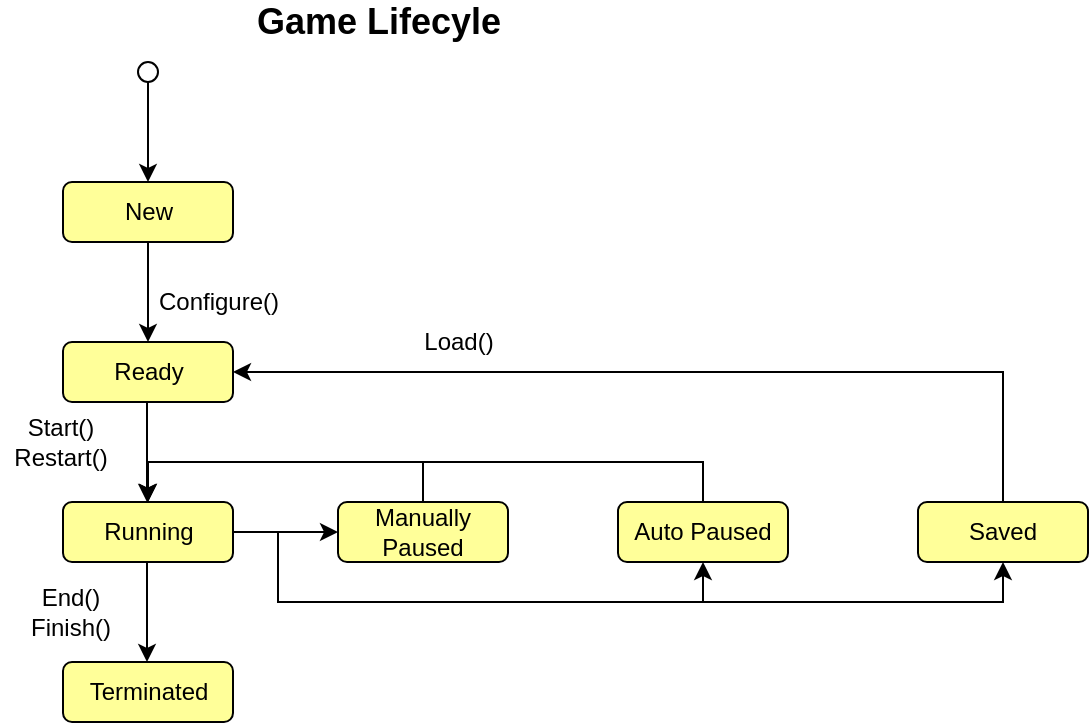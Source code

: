 <mxfile version="14.4.2" type="device" pages="3"><diagram id="in6UyTpzvpCIbhEcW-yb" name="Game Lifecycle"><mxGraphModel dx="1278" dy="548" grid="1" gridSize="10" guides="1" tooltips="1" connect="1" arrows="1" fold="1" page="1" pageScale="1" pageWidth="850" pageHeight="1100" math="0" shadow="0"><root><mxCell id="0"/><mxCell id="1" parent="0"/><mxCell id="gosAM4IeUSG_hsU4AyPD-1" value="" style="ellipse;whiteSpace=wrap;html=1;aspect=fixed;" parent="1" vertex="1"><mxGeometry x="200" y="40" width="10" height="10" as="geometry"/></mxCell><mxCell id="D3ei4-E-MShhfSwnX7St-2" value="Ready" style="rounded=1;whiteSpace=wrap;html=1;fillColor=#FFFF99;" parent="1" vertex="1"><mxGeometry x="162.5" y="180" width="85" height="30" as="geometry"/></mxCell><mxCell id="D3ei4-E-MShhfSwnX7St-3" value="" style="endArrow=classic;html=1;entryX=0.5;entryY=0;entryDx=0;entryDy=0;" parent="1" target="D3ei4-E-MShhfSwnX7St-4" edge="1"><mxGeometry width="50" height="50" relative="1" as="geometry"><mxPoint x="205" y="50" as="sourcePoint"/><mxPoint x="205" y="150" as="targetPoint"/></mxGeometry></mxCell><mxCell id="D3ei4-E-MShhfSwnX7St-4" value="New" style="rounded=1;whiteSpace=wrap;html=1;fillColor=#FFFF99;" parent="1" vertex="1"><mxGeometry x="162.5" y="100" width="85" height="30" as="geometry"/></mxCell><mxCell id="D3ei4-E-MShhfSwnX7St-6" value="" style="endArrow=classic;html=1;entryX=0.5;entryY=0;entryDx=0;entryDy=0;exitX=0.5;exitY=1;exitDx=0;exitDy=0;" parent="1" source="D3ei4-E-MShhfSwnX7St-4" target="D3ei4-E-MShhfSwnX7St-2" edge="1"><mxGeometry width="50" height="50" relative="1" as="geometry"><mxPoint x="215" y="60" as="sourcePoint"/><mxPoint x="215" y="110" as="targetPoint"/></mxGeometry></mxCell><mxCell id="D3ei4-E-MShhfSwnX7St-15" style="edgeStyle=orthogonalEdgeStyle;rounded=0;orthogonalLoop=1;jettySize=auto;html=1;exitX=1;exitY=0.5;exitDx=0;exitDy=0;entryX=0;entryY=0.5;entryDx=0;entryDy=0;" parent="1" source="D3ei4-E-MShhfSwnX7St-7" target="D3ei4-E-MShhfSwnX7St-11" edge="1"><mxGeometry relative="1" as="geometry"/></mxCell><mxCell id="D3ei4-E-MShhfSwnX7St-16" style="edgeStyle=orthogonalEdgeStyle;rounded=0;orthogonalLoop=1;jettySize=auto;html=1;exitX=1;exitY=0.5;exitDx=0;exitDy=0;entryX=0.5;entryY=1;entryDx=0;entryDy=0;" parent="1" source="D3ei4-E-MShhfSwnX7St-7" target="D3ei4-E-MShhfSwnX7St-13" edge="1"><mxGeometry relative="1" as="geometry"><Array as="points"><mxPoint x="270" y="275"/><mxPoint x="270" y="310"/><mxPoint x="483" y="310"/></Array></mxGeometry></mxCell><mxCell id="D3ei4-E-MShhfSwnX7St-17" style="edgeStyle=orthogonalEdgeStyle;rounded=0;orthogonalLoop=1;jettySize=auto;html=1;exitX=1;exitY=0.5;exitDx=0;exitDy=0;entryX=0.5;entryY=1;entryDx=0;entryDy=0;" parent="1" source="D3ei4-E-MShhfSwnX7St-7" target="D3ei4-E-MShhfSwnX7St-14" edge="1"><mxGeometry relative="1" as="geometry"><Array as="points"><mxPoint x="270" y="275"/><mxPoint x="270" y="310"/><mxPoint x="633" y="310"/></Array></mxGeometry></mxCell><mxCell id="D3ei4-E-MShhfSwnX7St-7" value="Running" style="rounded=1;whiteSpace=wrap;html=1;fillColor=#FFFF99;" parent="1" vertex="1"><mxGeometry x="162.5" y="260" width="85" height="30" as="geometry"/></mxCell><mxCell id="D3ei4-E-MShhfSwnX7St-8" value="Terminated" style="rounded=1;whiteSpace=wrap;html=1;fillColor=#FFFF99;" parent="1" vertex="1"><mxGeometry x="162.5" y="340" width="85" height="30" as="geometry"/></mxCell><mxCell id="D3ei4-E-MShhfSwnX7St-9" value="" style="endArrow=classic;html=1;entryX=0.5;entryY=0;entryDx=0;entryDy=0;exitX=0.5;exitY=1;exitDx=0;exitDy=0;" parent="1" edge="1"><mxGeometry width="50" height="50" relative="1" as="geometry"><mxPoint x="204.5" y="210" as="sourcePoint"/><mxPoint x="204.5" y="260" as="targetPoint"/></mxGeometry></mxCell><mxCell id="D3ei4-E-MShhfSwnX7St-10" value="" style="endArrow=classic;html=1;entryX=0.5;entryY=0;entryDx=0;entryDy=0;exitX=0.5;exitY=1;exitDx=0;exitDy=0;" parent="1" edge="1"><mxGeometry width="50" height="50" relative="1" as="geometry"><mxPoint x="204.5" y="290" as="sourcePoint"/><mxPoint x="204.5" y="340" as="targetPoint"/></mxGeometry></mxCell><mxCell id="D3ei4-E-MShhfSwnX7St-19" style="edgeStyle=orthogonalEdgeStyle;rounded=0;orthogonalLoop=1;jettySize=auto;html=1;exitX=0.5;exitY=0;exitDx=0;exitDy=0;entryX=0.5;entryY=0;entryDx=0;entryDy=0;" parent="1" source="D3ei4-E-MShhfSwnX7St-11" target="D3ei4-E-MShhfSwnX7St-7" edge="1"><mxGeometry relative="1" as="geometry"><Array as="points"><mxPoint x="343" y="240"/><mxPoint x="205" y="240"/></Array></mxGeometry></mxCell><mxCell id="D3ei4-E-MShhfSwnX7St-11" value="Manually Paused" style="rounded=1;whiteSpace=wrap;html=1;fillColor=#FFFF99;" parent="1" vertex="1"><mxGeometry x="300" y="260" width="85" height="30" as="geometry"/></mxCell><mxCell id="D3ei4-E-MShhfSwnX7St-21" style="edgeStyle=orthogonalEdgeStyle;rounded=0;orthogonalLoop=1;jettySize=auto;html=1;exitX=0.5;exitY=0;exitDx=0;exitDy=0;" parent="1" source="D3ei4-E-MShhfSwnX7St-13" target="D3ei4-E-MShhfSwnX7St-7" edge="1"><mxGeometry relative="1" as="geometry"><mxPoint x="240" y="260" as="targetPoint"/><Array as="points"><mxPoint x="483" y="240"/><mxPoint x="205" y="240"/></Array></mxGeometry></mxCell><mxCell id="D3ei4-E-MShhfSwnX7St-13" value="Auto Paused" style="rounded=1;whiteSpace=wrap;html=1;fillColor=#FFFF99;" parent="1" vertex="1"><mxGeometry x="440" y="260" width="85" height="30" as="geometry"/></mxCell><mxCell id="D3ei4-E-MShhfSwnX7St-14" value="Saved" style="rounded=1;whiteSpace=wrap;html=1;fillColor=#FFFF99;" parent="1" vertex="1"><mxGeometry x="590" y="260" width="85" height="30" as="geometry"/></mxCell><mxCell id="D3ei4-E-MShhfSwnX7St-22" style="edgeStyle=orthogonalEdgeStyle;rounded=0;orthogonalLoop=1;jettySize=auto;html=1;exitX=0.5;exitY=0;exitDx=0;exitDy=0;entryX=1;entryY=0.5;entryDx=0;entryDy=0;" parent="1" source="D3ei4-E-MShhfSwnX7St-14" target="D3ei4-E-MShhfSwnX7St-2" edge="1"><mxGeometry relative="1" as="geometry"><mxPoint x="270" y="180" as="targetPoint"/><mxPoint x="492.5" y="270" as="sourcePoint"/><Array as="points"><mxPoint x="633" y="195"/></Array></mxGeometry></mxCell><mxCell id="D3ei4-E-MShhfSwnX7St-23" value="Configure()" style="text;html=1;resizable=0;autosize=1;align=center;verticalAlign=middle;points=[];fillColor=none;strokeColor=none;rounded=0;" parent="1" vertex="1"><mxGeometry x="200" y="150" width="80" height="20" as="geometry"/></mxCell><mxCell id="D3ei4-E-MShhfSwnX7St-24" value="Start()&lt;br&gt;Restart()" style="text;html=1;resizable=0;autosize=1;align=center;verticalAlign=middle;points=[];fillColor=none;strokeColor=none;rounded=0;" parent="1" vertex="1"><mxGeometry x="131" y="215" width="60" height="30" as="geometry"/></mxCell><mxCell id="D3ei4-E-MShhfSwnX7St-26" value="End()&lt;br&gt;Finish()" style="text;html=1;resizable=0;autosize=1;align=center;verticalAlign=middle;points=[];fillColor=none;strokeColor=none;rounded=0;" parent="1" vertex="1"><mxGeometry x="136" y="300" width="60" height="30" as="geometry"/></mxCell><mxCell id="D3ei4-E-MShhfSwnX7St-27" value="Load()" style="text;html=1;resizable=0;autosize=1;align=center;verticalAlign=middle;points=[];fillColor=none;strokeColor=none;rounded=0;" parent="1" vertex="1"><mxGeometry x="335" y="170" width="50" height="20" as="geometry"/></mxCell><mxCell id="D3ei4-E-MShhfSwnX7St-28" value="&lt;font style=&quot;font-size: 18px&quot;&gt;&lt;b&gt;Game Lifecyle&lt;/b&gt;&lt;/font&gt;" style="text;html=1;resizable=0;autosize=1;align=center;verticalAlign=middle;points=[];fillColor=none;strokeColor=none;rounded=0;" parent="1" vertex="1"><mxGeometry x="250" y="10" width="140" height="20" as="geometry"/></mxCell></root></mxGraphModel></diagram><diagram id="j1PyK2HtrT950K1trDNA" name="Player Lifecycle"><mxGraphModel dx="1278" dy="548" grid="1" gridSize="10" guides="1" tooltips="1" connect="1" arrows="1" fold="1" page="1" pageScale="1" pageWidth="850" pageHeight="1100" math="0" shadow="0"><root><mxCell id="76ZJZrn9n1Vmx0ECDJY--0"/><mxCell id="76ZJZrn9n1Vmx0ECDJY--1" parent="76ZJZrn9n1Vmx0ECDJY--0"/><mxCell id="DJRPvUoxlxDAN_3aymur-0" value="" style="ellipse;whiteSpace=wrap;html=1;aspect=fixed;" parent="76ZJZrn9n1Vmx0ECDJY--1" vertex="1"><mxGeometry x="200" y="40" width="10" height="10" as="geometry"/></mxCell><mxCell id="DJRPvUoxlxDAN_3aymur-1" value="Ready" style="rounded=1;whiteSpace=wrap;html=1;fillColor=#FFFF99;" parent="76ZJZrn9n1Vmx0ECDJY--1" vertex="1"><mxGeometry x="162.5" y="180" width="85" height="30" as="geometry"/></mxCell><mxCell id="DJRPvUoxlxDAN_3aymur-2" value="" style="endArrow=classic;html=1;entryX=0.5;entryY=0;entryDx=0;entryDy=0;" parent="76ZJZrn9n1Vmx0ECDJY--1" target="DJRPvUoxlxDAN_3aymur-3" edge="1"><mxGeometry width="50" height="50" relative="1" as="geometry"><mxPoint x="205" y="50" as="sourcePoint"/><mxPoint x="205" y="150" as="targetPoint"/></mxGeometry></mxCell><mxCell id="DJRPvUoxlxDAN_3aymur-3" value="New" style="rounded=1;whiteSpace=wrap;html=1;fillColor=#FFFF99;" parent="76ZJZrn9n1Vmx0ECDJY--1" vertex="1"><mxGeometry x="162.5" y="100" width="85" height="30" as="geometry"/></mxCell><mxCell id="DJRPvUoxlxDAN_3aymur-4" value="" style="endArrow=classic;html=1;entryX=0.5;entryY=0;entryDx=0;entryDy=0;exitX=0.5;exitY=1;exitDx=0;exitDy=0;" parent="76ZJZrn9n1Vmx0ECDJY--1" source="DJRPvUoxlxDAN_3aymur-3" target="DJRPvUoxlxDAN_3aymur-1" edge="1"><mxGeometry width="50" height="50" relative="1" as="geometry"><mxPoint x="215" y="60" as="sourcePoint"/><mxPoint x="215" y="110" as="targetPoint"/></mxGeometry></mxCell><mxCell id="DJRPvUoxlxDAN_3aymur-5" style="edgeStyle=orthogonalEdgeStyle;rounded=0;orthogonalLoop=1;jettySize=auto;html=1;exitX=1;exitY=0.5;exitDx=0;exitDy=0;entryX=0;entryY=0.5;entryDx=0;entryDy=0;" parent="76ZJZrn9n1Vmx0ECDJY--1" source="DJRPvUoxlxDAN_3aymur-8" target="DJRPvUoxlxDAN_3aymur-13" edge="1"><mxGeometry relative="1" as="geometry"/></mxCell><mxCell id="DJRPvUoxlxDAN_3aymur-6" style="edgeStyle=orthogonalEdgeStyle;rounded=0;orthogonalLoop=1;jettySize=auto;html=1;exitX=1;exitY=0.5;exitDx=0;exitDy=0;entryX=0.5;entryY=1;entryDx=0;entryDy=0;" parent="76ZJZrn9n1Vmx0ECDJY--1" source="DJRPvUoxlxDAN_3aymur-8" target="DJRPvUoxlxDAN_3aymur-15" edge="1"><mxGeometry relative="1" as="geometry"><Array as="points"><mxPoint x="270" y="275"/><mxPoint x="270" y="310"/><mxPoint x="583" y="310"/></Array><mxPoint x="800" y="480" as="targetPoint"/></mxGeometry></mxCell><mxCell id="DJRPvUoxlxDAN_3aymur-8" value="Playing" style="rounded=1;whiteSpace=wrap;html=1;fillColor=#FFFF99;" parent="76ZJZrn9n1Vmx0ECDJY--1" vertex="1"><mxGeometry x="162.5" y="260" width="85" height="30" as="geometry"/></mxCell><mxCell id="DJRPvUoxlxDAN_3aymur-9" value="Terminated" style="rounded=1;whiteSpace=wrap;html=1;fillColor=#FFFF99;" parent="76ZJZrn9n1Vmx0ECDJY--1" vertex="1"><mxGeometry x="162.5" y="340" width="85" height="30" as="geometry"/></mxCell><mxCell id="DJRPvUoxlxDAN_3aymur-10" value="" style="endArrow=classic;html=1;entryX=0.5;entryY=0;entryDx=0;entryDy=0;exitX=0.5;exitY=1;exitDx=0;exitDy=0;" parent="76ZJZrn9n1Vmx0ECDJY--1" edge="1"><mxGeometry width="50" height="50" relative="1" as="geometry"><mxPoint x="204.5" y="210" as="sourcePoint"/><mxPoint x="204.5" y="260" as="targetPoint"/></mxGeometry></mxCell><mxCell id="DJRPvUoxlxDAN_3aymur-11" value="" style="endArrow=classic;html=1;entryX=0.5;entryY=0;entryDx=0;entryDy=0;exitX=0.5;exitY=1;exitDx=0;exitDy=0;" parent="76ZJZrn9n1Vmx0ECDJY--1" edge="1"><mxGeometry width="50" height="50" relative="1" as="geometry"><mxPoint x="204.5" y="290" as="sourcePoint"/><mxPoint x="204.5" y="340" as="targetPoint"/></mxGeometry></mxCell><mxCell id="DJRPvUoxlxDAN_3aymur-12" style="edgeStyle=orthogonalEdgeStyle;rounded=0;orthogonalLoop=1;jettySize=auto;html=1;exitX=0.5;exitY=0;exitDx=0;exitDy=0;entryX=1;entryY=0.5;entryDx=0;entryDy=0;" parent="76ZJZrn9n1Vmx0ECDJY--1" source="DJRPvUoxlxDAN_3aymur-13" target="DJRPvUoxlxDAN_3aymur-1" edge="1"><mxGeometry relative="1" as="geometry"><Array as="points"><mxPoint x="343" y="195"/></Array><mxPoint x="330" y="170" as="targetPoint"/></mxGeometry></mxCell><mxCell id="DJRPvUoxlxDAN_3aymur-13" value="Sit Out" style="rounded=1;whiteSpace=wrap;html=1;fillColor=#FFFF99;" parent="76ZJZrn9n1Vmx0ECDJY--1" vertex="1"><mxGeometry x="300" y="260" width="85" height="30" as="geometry"/></mxCell><mxCell id="DJRPvUoxlxDAN_3aymur-14" style="edgeStyle=orthogonalEdgeStyle;rounded=0;orthogonalLoop=1;jettySize=auto;html=1;entryX=1;entryY=0.5;entryDx=0;entryDy=0;exitX=1;exitY=0.5;exitDx=0;exitDy=0;" parent="76ZJZrn9n1Vmx0ECDJY--1" target="DJRPvUoxlxDAN_3aymur-9" edge="1" source="DJRPvUoxlxDAN_3aymur-15"><mxGeometry relative="1" as="geometry"><mxPoint x="240" y="260" as="targetPoint"/><Array as="points"><mxPoint x="640" y="275"/><mxPoint x="640" y="355"/></Array><mxPoint x="530" y="275" as="sourcePoint"/></mxGeometry></mxCell><mxCell id="DJRPvUoxlxDAN_3aymur-15" value="Leave" style="rounded=1;whiteSpace=wrap;html=1;fillColor=#FFFF99;" parent="76ZJZrn9n1Vmx0ECDJY--1" vertex="1"><mxGeometry x="540" y="260" width="85" height="30" as="geometry"/></mxCell><mxCell id="DJRPvUoxlxDAN_3aymur-18" value="Configure()" style="text;html=1;resizable=0;autosize=1;align=center;verticalAlign=middle;points=[];fillColor=none;strokeColor=none;rounded=0;" parent="76ZJZrn9n1Vmx0ECDJY--1" vertex="1"><mxGeometry x="200" y="143" width="80" height="20" as="geometry"/></mxCell><mxCell id="DJRPvUoxlxDAN_3aymur-19" value="Start()&lt;br&gt;Restart()" style="text;html=1;resizable=0;autosize=1;align=center;verticalAlign=middle;points=[];fillColor=none;strokeColor=none;rounded=0;" parent="76ZJZrn9n1Vmx0ECDJY--1" vertex="1"><mxGeometry x="131" y="219" width="60" height="30" as="geometry"/></mxCell><mxCell id="DJRPvUoxlxDAN_3aymur-20" value="GameEnd()" style="text;html=1;resizable=0;autosize=1;align=center;verticalAlign=middle;points=[];fillColor=none;strokeColor=none;rounded=0;" parent="76ZJZrn9n1Vmx0ECDJY--1" vertex="1"><mxGeometry x="126" y="305" width="80" height="20" as="geometry"/></mxCell><mxCell id="DJRPvUoxlxDAN_3aymur-22" value="&lt;font style=&quot;font-size: 18px&quot;&gt;&lt;b&gt;Player Lifecyle&lt;/b&gt;&lt;/font&gt;" style="text;html=1;resizable=0;autosize=1;align=center;verticalAlign=middle;points=[];fillColor=none;strokeColor=none;rounded=0;" parent="76ZJZrn9n1Vmx0ECDJY--1" vertex="1"><mxGeometry x="250" y="10" width="140" height="20" as="geometry"/></mxCell><mxCell id="DJRPvUoxlxDAN_3aymur-24" value="Return()" style="text;html=1;resizable=0;autosize=1;align=center;verticalAlign=middle;points=[];fillColor=none;strokeColor=none;rounded=0;" parent="76ZJZrn9n1Vmx0ECDJY--1" vertex="1"><mxGeometry x="290" y="170" width="60" height="20" as="geometry"/></mxCell><mxCell id="SS3I8Bu3duft-_JMxSBj-0" value="Time Out" style="rounded=1;whiteSpace=wrap;html=1;fillColor=#FFFF99;" vertex="1" parent="76ZJZrn9n1Vmx0ECDJY--1"><mxGeometry x="425" y="260" width="85" height="30" as="geometry"/></mxCell><mxCell id="SS3I8Bu3duft-_JMxSBj-1" style="edgeStyle=orthogonalEdgeStyle;rounded=0;orthogonalLoop=1;jettySize=auto;html=1;exitX=1;exitY=0.5;exitDx=0;exitDy=0;entryX=0.5;entryY=1;entryDx=0;entryDy=0;" edge="1" parent="76ZJZrn9n1Vmx0ECDJY--1" source="DJRPvUoxlxDAN_3aymur-8" target="SS3I8Bu3duft-_JMxSBj-0"><mxGeometry relative="1" as="geometry"><Array as="points"><mxPoint x="270" y="275"/><mxPoint x="270" y="310"/><mxPoint x="468" y="310"/></Array><mxPoint x="257.5" y="285" as="sourcePoint"/><mxPoint x="492.5" y="300" as="targetPoint"/></mxGeometry></mxCell><mxCell id="SS3I8Bu3duft-_JMxSBj-3" style="edgeStyle=orthogonalEdgeStyle;rounded=0;orthogonalLoop=1;jettySize=auto;html=1;exitX=0;exitY=0.5;exitDx=0;exitDy=0;entryX=1;entryY=0.5;entryDx=0;entryDy=0;" edge="1" parent="76ZJZrn9n1Vmx0ECDJY--1" source="SS3I8Bu3duft-_JMxSBj-0" target="DJRPvUoxlxDAN_3aymur-13"><mxGeometry relative="1" as="geometry"><mxPoint x="490" y="220" as="targetPoint"/><mxPoint x="352.5" y="270" as="sourcePoint"/></mxGeometry></mxCell><mxCell id="SS3I8Bu3duft-_JMxSBj-4" style="edgeStyle=orthogonalEdgeStyle;rounded=0;orthogonalLoop=1;jettySize=auto;html=1;exitX=0.5;exitY=1;exitDx=0;exitDy=0;entryX=1;entryY=0.5;entryDx=0;entryDy=0;" edge="1" parent="76ZJZrn9n1Vmx0ECDJY--1" source="DJRPvUoxlxDAN_3aymur-13" target="DJRPvUoxlxDAN_3aymur-9"><mxGeometry relative="1" as="geometry"><mxPoint x="250" y="360" as="targetPoint"/><Array as="points"><mxPoint x="343" y="355"/></Array><mxPoint x="635" y="285" as="sourcePoint"/></mxGeometry></mxCell><mxCell id="SS3I8Bu3duft-_JMxSBj-5" style="edgeStyle=orthogonalEdgeStyle;rounded=0;orthogonalLoop=1;jettySize=auto;html=1;exitX=1;exitY=0.5;exitDx=0;exitDy=0;" edge="1" parent="76ZJZrn9n1Vmx0ECDJY--1" source="SS3I8Bu3duft-_JMxSBj-0" target="DJRPvUoxlxDAN_3aymur-9"><mxGeometry relative="1" as="geometry"><mxPoint x="250" y="355" as="targetPoint"/><Array as="points"><mxPoint x="520" y="275"/><mxPoint x="520" y="355"/></Array><mxPoint x="445" y="290" as="sourcePoint"/></mxGeometry></mxCell><mxCell id="SS3I8Bu3duft-_JMxSBj-6" value="Text" style="text;html=1;align=center;verticalAlign=middle;resizable=0;points=[];autosize=1;" vertex="1" parent="76ZJZrn9n1Vmx0ECDJY--1"><mxGeometry x="400" y="420" width="40" height="20" as="geometry"/></mxCell></root></mxGraphModel></diagram><diagram id="tMeu8Wqwm3EcjIkoMqYv" name="Hand Lifecycle"><mxGraphModel dx="1278" dy="525" grid="1" gridSize="10" guides="1" tooltips="1" connect="1" arrows="1" fold="1" page="1" pageScale="1" pageWidth="850" pageHeight="1100" math="0" shadow="0"><root><mxCell id="SKKmF__DSYhAVNJUtSg3-0"/><mxCell id="SKKmF__DSYhAVNJUtSg3-1" parent="SKKmF__DSYhAVNJUtSg3-0"/><mxCell id="WKR8VNJVaS26sY8xhjQq-0" value="" style="ellipse;whiteSpace=wrap;html=1;aspect=fixed;" vertex="1" parent="SKKmF__DSYhAVNJUtSg3-1"><mxGeometry x="200" y="40" width="10" height="10" as="geometry"/></mxCell><mxCell id="WKR8VNJVaS26sY8xhjQq-1" value="Ready" style="rounded=1;whiteSpace=wrap;html=1;fillColor=#FFFF99;" vertex="1" parent="SKKmF__DSYhAVNJUtSg3-1"><mxGeometry x="162.5" y="180" width="85" height="30" as="geometry"/></mxCell><mxCell id="WKR8VNJVaS26sY8xhjQq-2" value="" style="endArrow=classic;html=1;entryX=0.5;entryY=0;entryDx=0;entryDy=0;" edge="1" parent="SKKmF__DSYhAVNJUtSg3-1" target="WKR8VNJVaS26sY8xhjQq-3"><mxGeometry width="50" height="50" relative="1" as="geometry"><mxPoint x="205" y="50" as="sourcePoint"/><mxPoint x="205" y="150" as="targetPoint"/></mxGeometry></mxCell><mxCell id="WKR8VNJVaS26sY8xhjQq-3" value="New" style="rounded=1;whiteSpace=wrap;html=1;fillColor=#FFFF99;" vertex="1" parent="SKKmF__DSYhAVNJUtSg3-1"><mxGeometry x="162.5" y="100" width="85" height="30" as="geometry"/></mxCell><mxCell id="WKR8VNJVaS26sY8xhjQq-4" value="" style="endArrow=classic;html=1;entryX=0.5;entryY=0;entryDx=0;entryDy=0;exitX=0.5;exitY=1;exitDx=0;exitDy=0;" edge="1" parent="SKKmF__DSYhAVNJUtSg3-1" source="WKR8VNJVaS26sY8xhjQq-3" target="WKR8VNJVaS26sY8xhjQq-1"><mxGeometry width="50" height="50" relative="1" as="geometry"><mxPoint x="215" y="60" as="sourcePoint"/><mxPoint x="215" y="110" as="targetPoint"/></mxGeometry></mxCell><mxCell id="WKR8VNJVaS26sY8xhjQq-5" style="edgeStyle=orthogonalEdgeStyle;rounded=0;orthogonalLoop=1;jettySize=auto;html=1;exitX=1;exitY=0.5;exitDx=0;exitDy=0;entryX=0;entryY=0.5;entryDx=0;entryDy=0;" edge="1" parent="SKKmF__DSYhAVNJUtSg3-1" source="WKR8VNJVaS26sY8xhjQq-8" target="WKR8VNJVaS26sY8xhjQq-13"><mxGeometry relative="1" as="geometry"/></mxCell><mxCell id="WKR8VNJVaS26sY8xhjQq-6" style="edgeStyle=orthogonalEdgeStyle;rounded=0;orthogonalLoop=1;jettySize=auto;html=1;exitX=1;exitY=0.5;exitDx=0;exitDy=0;entryX=0.5;entryY=1;entryDx=0;entryDy=0;" edge="1" parent="SKKmF__DSYhAVNJUtSg3-1" source="WKR8VNJVaS26sY8xhjQq-8" target="WKR8VNJVaS26sY8xhjQq-15"><mxGeometry relative="1" as="geometry"><Array as="points"><mxPoint x="270" y="275"/><mxPoint x="270" y="310"/><mxPoint x="483" y="310"/></Array></mxGeometry></mxCell><mxCell id="WKR8VNJVaS26sY8xhjQq-7" style="edgeStyle=orthogonalEdgeStyle;rounded=0;orthogonalLoop=1;jettySize=auto;html=1;exitX=1;exitY=0.5;exitDx=0;exitDy=0;entryX=0.5;entryY=1;entryDx=0;entryDy=0;" edge="1" parent="SKKmF__DSYhAVNJUtSg3-1" source="WKR8VNJVaS26sY8xhjQq-8" target="WKR8VNJVaS26sY8xhjQq-16"><mxGeometry relative="1" as="geometry"><Array as="points"><mxPoint x="270" y="275"/><mxPoint x="270" y="310"/><mxPoint x="633" y="310"/></Array></mxGeometry></mxCell><mxCell id="WKR8VNJVaS26sY8xhjQq-8" value="InProgress" style="rounded=1;whiteSpace=wrap;html=1;fillColor=#FFFF99;" vertex="1" parent="SKKmF__DSYhAVNJUtSg3-1"><mxGeometry x="162.5" y="260" width="85" height="30" as="geometry"/></mxCell><mxCell id="WKR8VNJVaS26sY8xhjQq-9" value="Ended" style="rounded=1;whiteSpace=wrap;html=1;fillColor=#FFFF99;" vertex="1" parent="SKKmF__DSYhAVNJUtSg3-1"><mxGeometry x="162.5" y="340" width="85" height="30" as="geometry"/></mxCell><mxCell id="WKR8VNJVaS26sY8xhjQq-10" value="" style="endArrow=classic;html=1;entryX=0.5;entryY=0;entryDx=0;entryDy=0;exitX=0.5;exitY=1;exitDx=0;exitDy=0;" edge="1" parent="SKKmF__DSYhAVNJUtSg3-1"><mxGeometry width="50" height="50" relative="1" as="geometry"><mxPoint x="204.5" y="210" as="sourcePoint"/><mxPoint x="204.5" y="260" as="targetPoint"/></mxGeometry></mxCell><mxCell id="WKR8VNJVaS26sY8xhjQq-11" value="" style="endArrow=classic;html=1;entryX=0.5;entryY=0;entryDx=0;entryDy=0;exitX=0.5;exitY=1;exitDx=0;exitDy=0;" edge="1" parent="SKKmF__DSYhAVNJUtSg3-1"><mxGeometry width="50" height="50" relative="1" as="geometry"><mxPoint x="204.5" y="290" as="sourcePoint"/><mxPoint x="204.5" y="340" as="targetPoint"/></mxGeometry></mxCell><mxCell id="WKR8VNJVaS26sY8xhjQq-12" style="edgeStyle=orthogonalEdgeStyle;rounded=0;orthogonalLoop=1;jettySize=auto;html=1;exitX=0.5;exitY=0;exitDx=0;exitDy=0;entryX=0.5;entryY=0;entryDx=0;entryDy=0;" edge="1" parent="SKKmF__DSYhAVNJUtSg3-1" source="WKR8VNJVaS26sY8xhjQq-13" target="WKR8VNJVaS26sY8xhjQq-8"><mxGeometry relative="1" as="geometry"><Array as="points"><mxPoint x="343" y="240"/><mxPoint x="205" y="240"/></Array></mxGeometry></mxCell><mxCell id="WKR8VNJVaS26sY8xhjQq-13" value="Manual Pause" style="rounded=1;whiteSpace=wrap;html=1;fillColor=#FFFF99;" vertex="1" parent="SKKmF__DSYhAVNJUtSg3-1"><mxGeometry x="300" y="260" width="85" height="30" as="geometry"/></mxCell><mxCell id="WKR8VNJVaS26sY8xhjQq-14" style="edgeStyle=orthogonalEdgeStyle;rounded=0;orthogonalLoop=1;jettySize=auto;html=1;exitX=0.5;exitY=0;exitDx=0;exitDy=0;" edge="1" parent="SKKmF__DSYhAVNJUtSg3-1" source="WKR8VNJVaS26sY8xhjQq-15" target="WKR8VNJVaS26sY8xhjQq-8"><mxGeometry relative="1" as="geometry"><mxPoint x="240" y="260" as="targetPoint"/><Array as="points"><mxPoint x="483" y="240"/><mxPoint x="205" y="240"/></Array></mxGeometry></mxCell><mxCell id="WKR8VNJVaS26sY8xhjQq-15" value="Auto Pause" style="rounded=1;whiteSpace=wrap;html=1;fillColor=#FFFF99;" vertex="1" parent="SKKmF__DSYhAVNJUtSg3-1"><mxGeometry x="440" y="260" width="85" height="30" as="geometry"/></mxCell><mxCell id="WKR8VNJVaS26sY8xhjQq-16" value="Saved" style="rounded=1;whiteSpace=wrap;html=1;fillColor=#FFFF99;" vertex="1" parent="SKKmF__DSYhAVNJUtSg3-1"><mxGeometry x="590" y="260" width="85" height="30" as="geometry"/></mxCell><mxCell id="WKR8VNJVaS26sY8xhjQq-17" style="edgeStyle=orthogonalEdgeStyle;rounded=0;orthogonalLoop=1;jettySize=auto;html=1;exitX=0.5;exitY=0;exitDx=0;exitDy=0;entryX=1;entryY=0.5;entryDx=0;entryDy=0;" edge="1" parent="SKKmF__DSYhAVNJUtSg3-1" source="WKR8VNJVaS26sY8xhjQq-16" target="WKR8VNJVaS26sY8xhjQq-1"><mxGeometry relative="1" as="geometry"><mxPoint x="270" y="180" as="targetPoint"/><mxPoint x="492.5" y="270" as="sourcePoint"/><Array as="points"><mxPoint x="633" y="195"/></Array></mxGeometry></mxCell><mxCell id="WKR8VNJVaS26sY8xhjQq-18" value="Configure()" style="text;html=1;resizable=0;autosize=1;align=center;verticalAlign=middle;points=[];fillColor=none;strokeColor=none;rounded=0;" vertex="1" parent="SKKmF__DSYhAVNJUtSg3-1"><mxGeometry x="200" y="143" width="80" height="20" as="geometry"/></mxCell><mxCell id="WKR8VNJVaS26sY8xhjQq-19" value="Deal()" style="text;html=1;resizable=0;autosize=1;align=center;verticalAlign=middle;points=[];fillColor=none;strokeColor=none;rounded=0;" vertex="1" parent="SKKmF__DSYhAVNJUtSg3-1"><mxGeometry x="136" y="227" width="50" height="20" as="geometry"/></mxCell><mxCell id="WKR8VNJVaS26sY8xhjQq-20" value="End()&lt;br&gt;Finish()" style="text;html=1;resizable=0;autosize=1;align=center;verticalAlign=middle;points=[];fillColor=none;strokeColor=none;rounded=0;" vertex="1" parent="SKKmF__DSYhAVNJUtSg3-1"><mxGeometry x="136" y="300" width="60" height="30" as="geometry"/></mxCell><mxCell id="WKR8VNJVaS26sY8xhjQq-21" value="Load()" style="text;html=1;resizable=0;autosize=1;align=center;verticalAlign=middle;points=[];fillColor=none;strokeColor=none;rounded=0;" vertex="1" parent="SKKmF__DSYhAVNJUtSg3-1"><mxGeometry x="335" y="170" width="50" height="20" as="geometry"/></mxCell><mxCell id="WKR8VNJVaS26sY8xhjQq-22" value="&lt;font style=&quot;font-size: 18px&quot;&gt;&lt;b&gt;Hand Lifecyle&lt;/b&gt;&lt;/font&gt;" style="text;html=1;resizable=0;autosize=1;align=center;verticalAlign=middle;points=[];fillColor=none;strokeColor=none;rounded=0;" vertex="1" parent="SKKmF__DSYhAVNJUtSg3-1"><mxGeometry x="255" y="10" width="130" height="20" as="geometry"/></mxCell></root></mxGraphModel></diagram></mxfile>